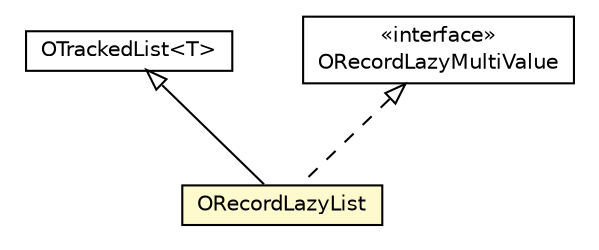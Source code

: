 #!/usr/local/bin/dot
#
# Class diagram 
# Generated by UMLGraph version R5_6-24-gf6e263 (http://www.umlgraph.org/)
#

digraph G {
	edge [fontname="Helvetica",fontsize=10,labelfontname="Helvetica",labelfontsize=10];
	node [fontname="Helvetica",fontsize=10,shape=plaintext];
	nodesep=0.25;
	ranksep=0.5;
	// com.orientechnologies.orient.core.db.record.OTrackedList<T>
	c5575761 [label=<<table title="com.orientechnologies.orient.core.db.record.OTrackedList" border="0" cellborder="1" cellspacing="0" cellpadding="2" port="p" href="./OTrackedList.html">
		<tr><td><table border="0" cellspacing="0" cellpadding="1">
<tr><td align="center" balign="center"> OTrackedList&lt;T&gt; </td></tr>
		</table></td></tr>
		</table>>, URL="./OTrackedList.html", fontname="Helvetica", fontcolor="black", fontsize=10.0];
	// com.orientechnologies.orient.core.db.record.ORecordLazyMultiValue
	c5575778 [label=<<table title="com.orientechnologies.orient.core.db.record.ORecordLazyMultiValue" border="0" cellborder="1" cellspacing="0" cellpadding="2" port="p" href="./ORecordLazyMultiValue.html">
		<tr><td><table border="0" cellspacing="0" cellpadding="1">
<tr><td align="center" balign="center"> &#171;interface&#187; </td></tr>
<tr><td align="center" balign="center"> ORecordLazyMultiValue </td></tr>
		</table></td></tr>
		</table>>, URL="./ORecordLazyMultiValue.html", fontname="Helvetica", fontcolor="black", fontsize=10.0];
	// com.orientechnologies.orient.core.db.record.ORecordLazyList
	c5575782 [label=<<table title="com.orientechnologies.orient.core.db.record.ORecordLazyList" border="0" cellborder="1" cellspacing="0" cellpadding="2" port="p" bgcolor="lemonChiffon" href="./ORecordLazyList.html">
		<tr><td><table border="0" cellspacing="0" cellpadding="1">
<tr><td align="center" balign="center"> ORecordLazyList </td></tr>
		</table></td></tr>
		</table>>, URL="./ORecordLazyList.html", fontname="Helvetica", fontcolor="black", fontsize=10.0];
	//com.orientechnologies.orient.core.db.record.ORecordLazyList extends com.orientechnologies.orient.core.db.record.OTrackedList<com.orientechnologies.orient.core.db.record.OIdentifiable>
	c5575761:p -> c5575782:p [dir=back,arrowtail=empty];
	//com.orientechnologies.orient.core.db.record.ORecordLazyList implements com.orientechnologies.orient.core.db.record.ORecordLazyMultiValue
	c5575778:p -> c5575782:p [dir=back,arrowtail=empty,style=dashed];
}


